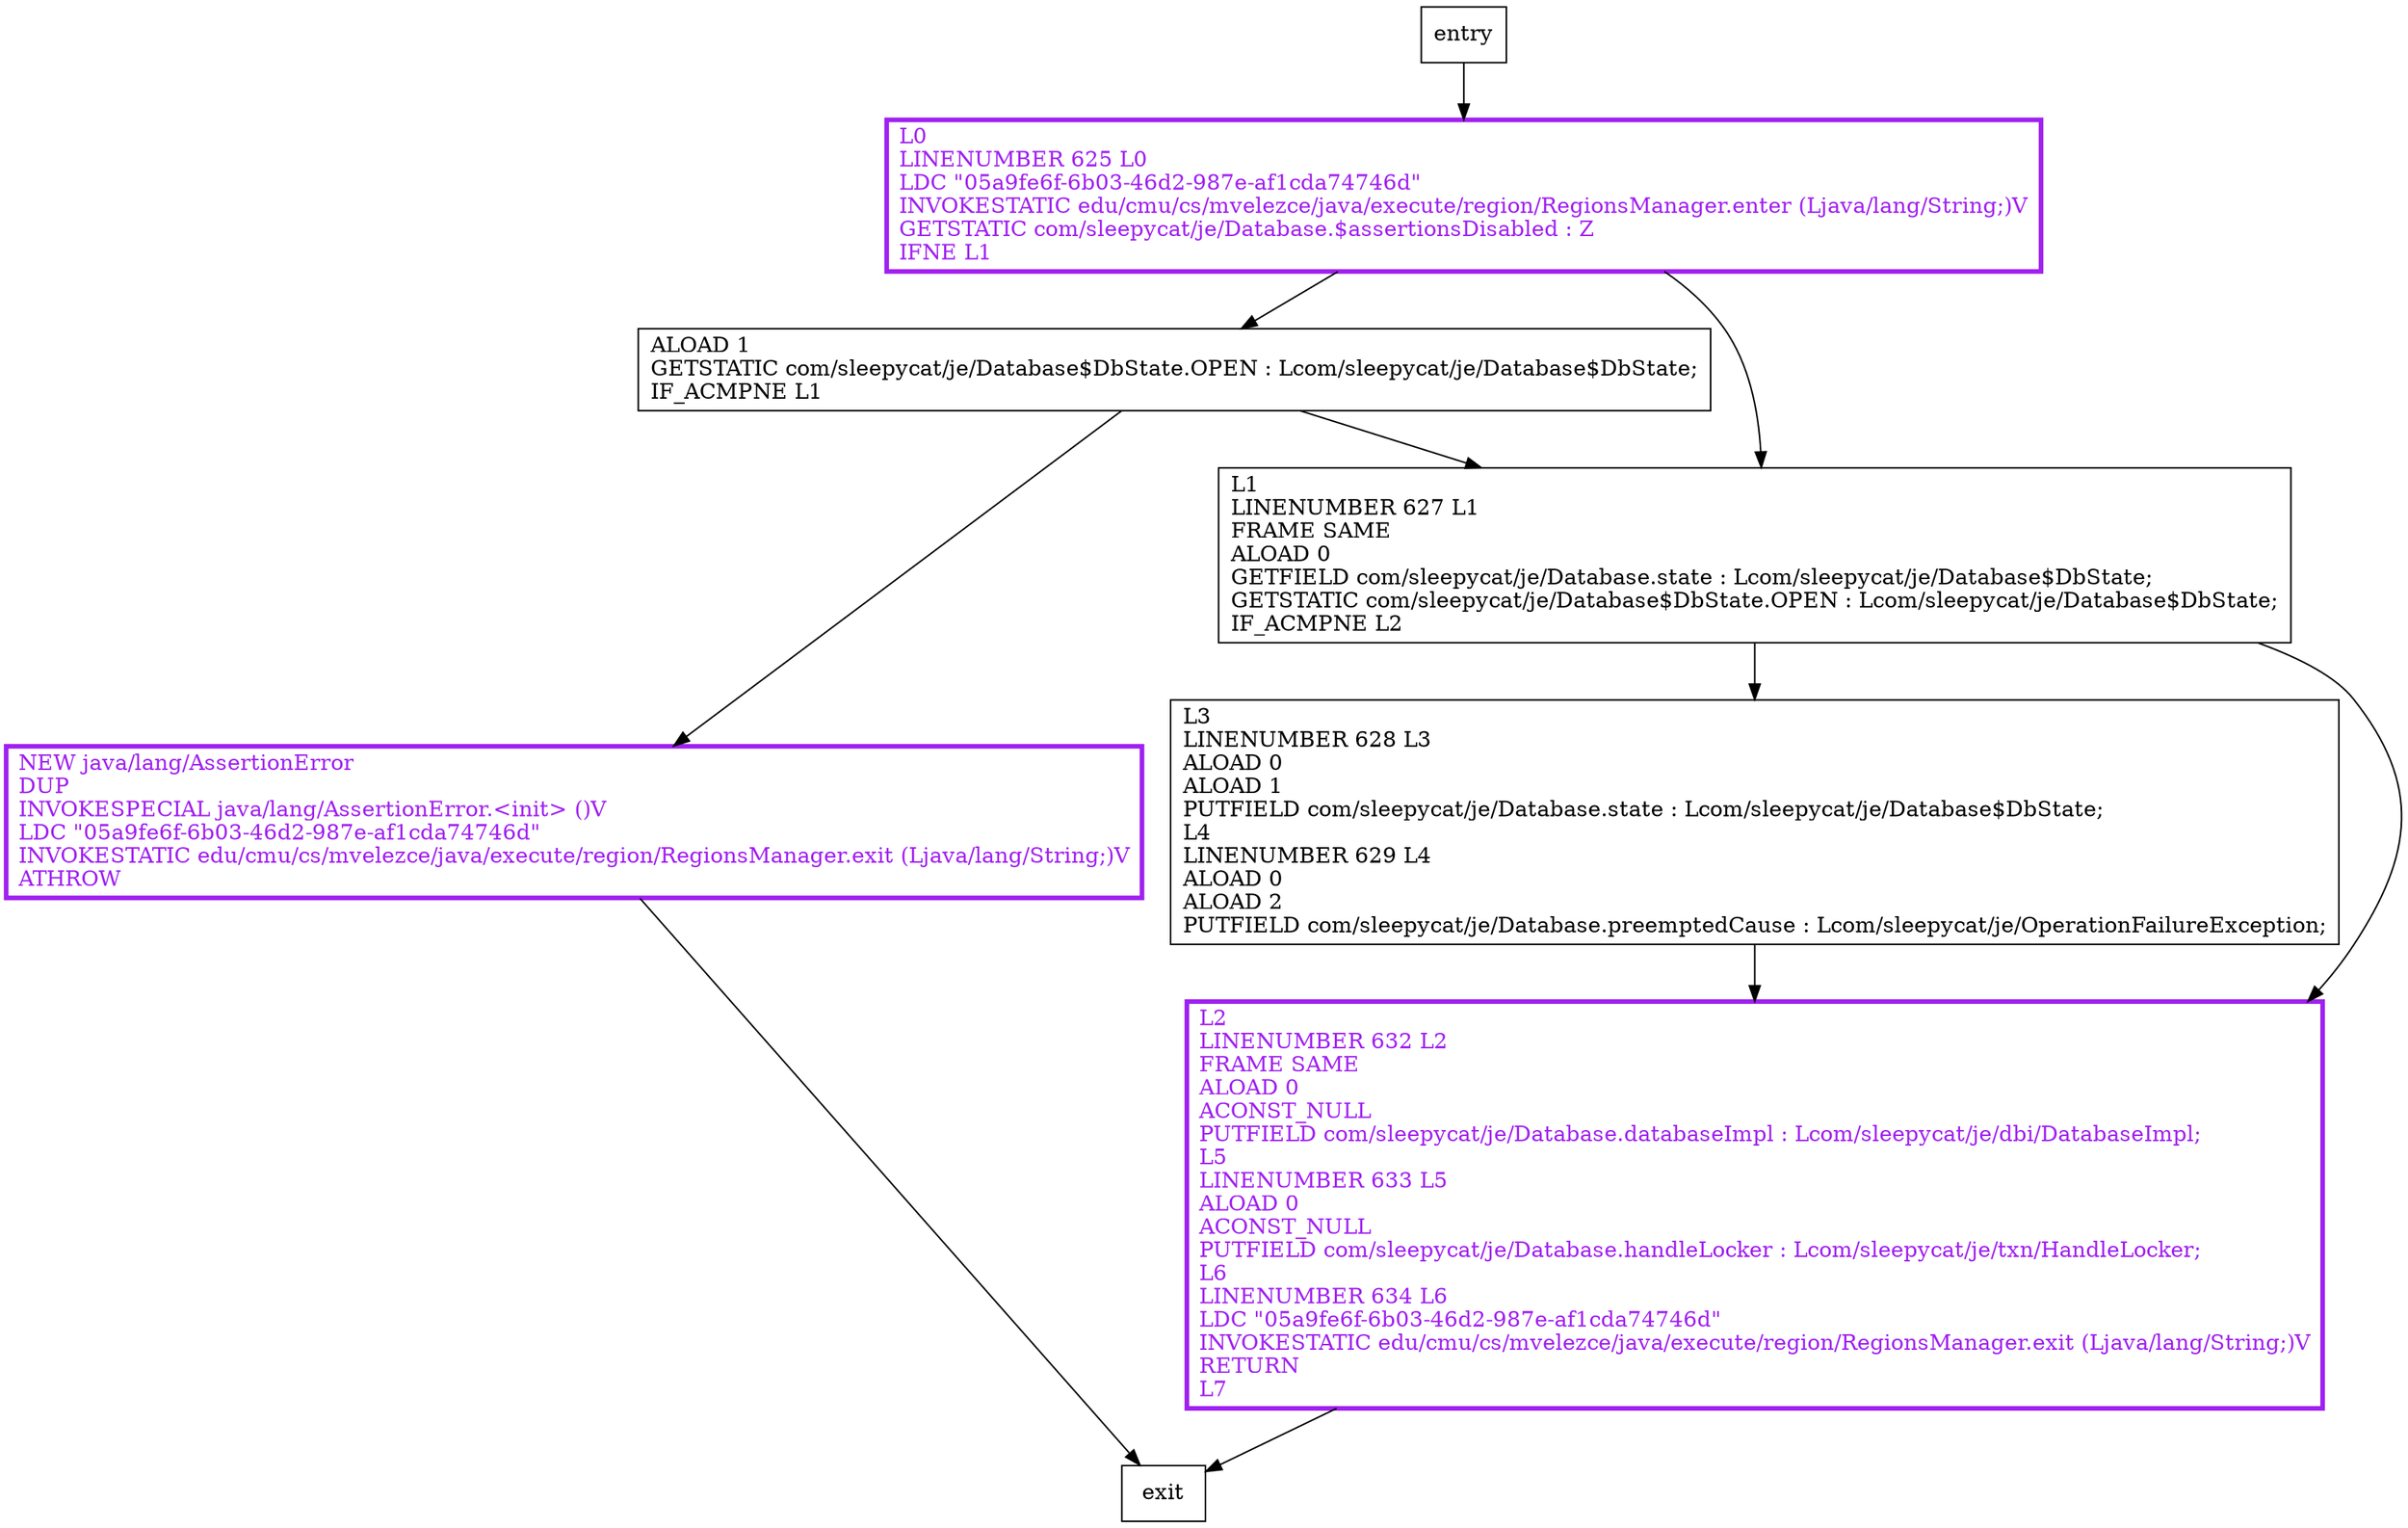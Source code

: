 digraph minimalClose {
node [shape=record];
1972755204 [label="L3\lLINENUMBER 628 L3\lALOAD 0\lALOAD 1\lPUTFIELD com/sleepycat/je/Database.state : Lcom/sleepycat/je/Database$DbState;\lL4\lLINENUMBER 629 L4\lALOAD 0\lALOAD 2\lPUTFIELD com/sleepycat/je/Database.preemptedCause : Lcom/sleepycat/je/OperationFailureException;\l"];
1904440766 [label="ALOAD 1\lGETSTATIC com/sleepycat/je/Database$DbState.OPEN : Lcom/sleepycat/je/Database$DbState;\lIF_ACMPNE L1\l"];
1368167014 [label="L0\lLINENUMBER 625 L0\lLDC \"05a9fe6f-6b03-46d2-987e-af1cda74746d\"\lINVOKESTATIC edu/cmu/cs/mvelezce/java/execute/region/RegionsManager.enter (Ljava/lang/String;)V\lGETSTATIC com/sleepycat/je/Database.$assertionsDisabled : Z\lIFNE L1\l"];
1086287575 [label="NEW java/lang/AssertionError\lDUP\lINVOKESPECIAL java/lang/AssertionError.\<init\> ()V\lLDC \"05a9fe6f-6b03-46d2-987e-af1cda74746d\"\lINVOKESTATIC edu/cmu/cs/mvelezce/java/execute/region/RegionsManager.exit (Ljava/lang/String;)V\lATHROW\l"];
556575232 [label="L1\lLINENUMBER 627 L1\lFRAME SAME\lALOAD 0\lGETFIELD com/sleepycat/je/Database.state : Lcom/sleepycat/je/Database$DbState;\lGETSTATIC com/sleepycat/je/Database$DbState.OPEN : Lcom/sleepycat/je/Database$DbState;\lIF_ACMPNE L2\l"];
533823117 [label="L2\lLINENUMBER 632 L2\lFRAME SAME\lALOAD 0\lACONST_NULL\lPUTFIELD com/sleepycat/je/Database.databaseImpl : Lcom/sleepycat/je/dbi/DatabaseImpl;\lL5\lLINENUMBER 633 L5\lALOAD 0\lACONST_NULL\lPUTFIELD com/sleepycat/je/Database.handleLocker : Lcom/sleepycat/je/txn/HandleLocker;\lL6\lLINENUMBER 634 L6\lLDC \"05a9fe6f-6b03-46d2-987e-af1cda74746d\"\lINVOKESTATIC edu/cmu/cs/mvelezce/java/execute/region/RegionsManager.exit (Ljava/lang/String;)V\lRETURN\lL7\l"];
entry;
exit;
entry -> 1368167014
1972755204 -> 533823117
1904440766 -> 1086287575
1904440766 -> 556575232
1368167014 -> 1904440766
1368167014 -> 556575232
1086287575 -> exit
556575232 -> 1972755204
556575232 -> 533823117
533823117 -> exit
1368167014[fontcolor="purple", penwidth=3, color="purple"];
1086287575[fontcolor="purple", penwidth=3, color="purple"];
533823117[fontcolor="purple", penwidth=3, color="purple"];
}
